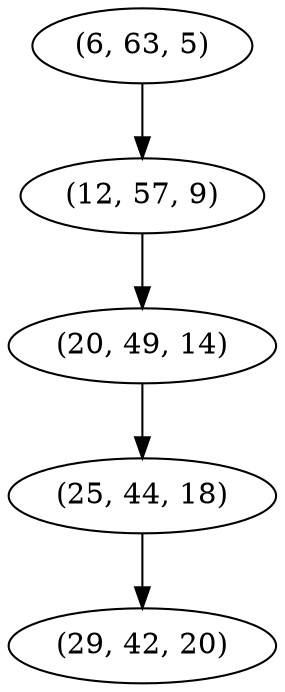 digraph tree {
    "(6, 63, 5)";
    "(12, 57, 9)";
    "(20, 49, 14)";
    "(25, 44, 18)";
    "(29, 42, 20)";
    "(6, 63, 5)" -> "(12, 57, 9)";
    "(12, 57, 9)" -> "(20, 49, 14)";
    "(20, 49, 14)" -> "(25, 44, 18)";
    "(25, 44, 18)" -> "(29, 42, 20)";
}
